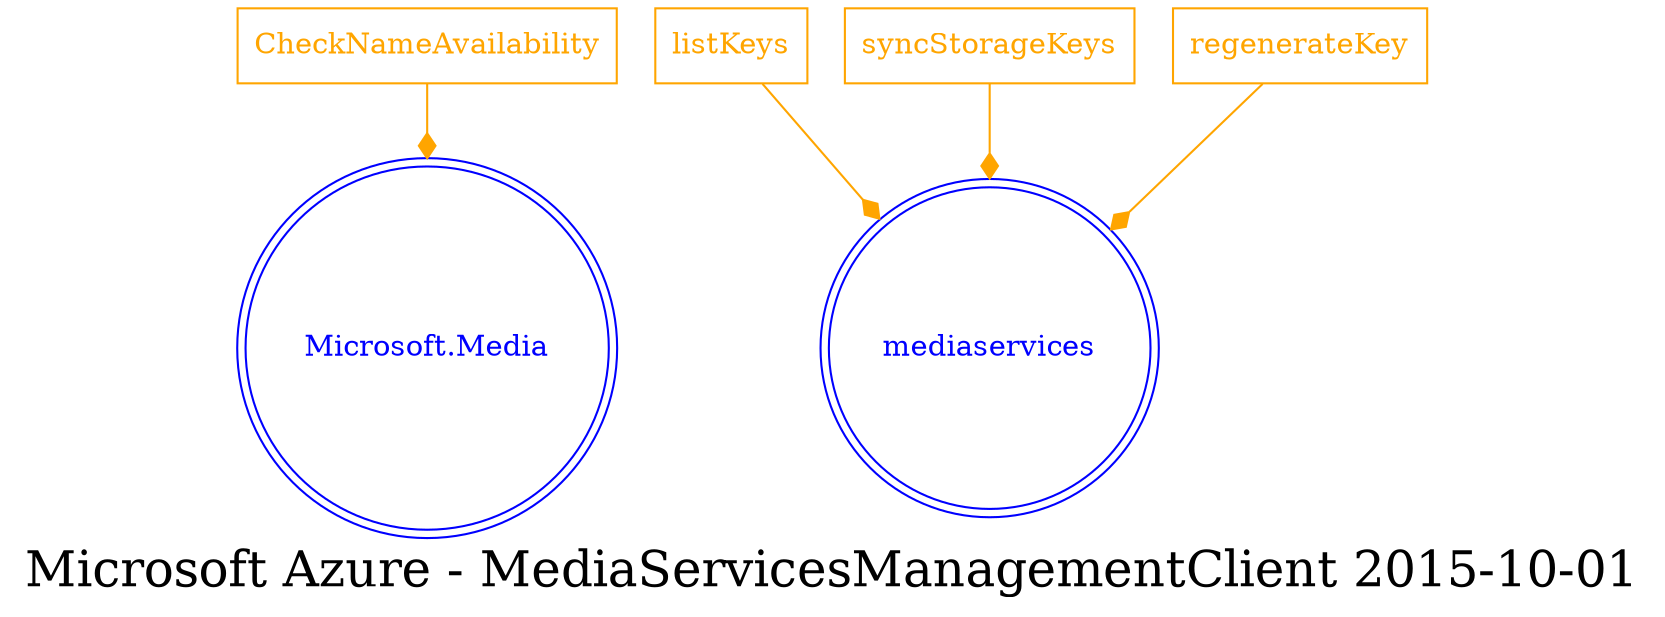 digraph LexiconGraph {
graph[label="Microsoft Azure - MediaServicesManagementClient 2015-10-01", fontsize=24]
splines=true
"Microsoft.Media" [color=blue, fontcolor=blue, shape=doublecircle]
"mediaservices" [color=blue, fontcolor=blue, shape=doublecircle]
"CheckNameAvailability" [color=orange, fontcolor=orange, shape=box]
"CheckNameAvailability" -> "Microsoft.Media" [color=orange, fontcolor=orange, arrowhead=diamond, arrowtail=none]
"listKeys" [color=orange, fontcolor=orange, shape=box]
"listKeys" -> "mediaservices" [color=orange, fontcolor=orange, arrowhead=diamond, arrowtail=none]
"syncStorageKeys" [color=orange, fontcolor=orange, shape=box]
"syncStorageKeys" -> "mediaservices" [color=orange, fontcolor=orange, arrowhead=diamond, arrowtail=none]
"regenerateKey" [color=orange, fontcolor=orange, shape=box]
"regenerateKey" -> "mediaservices" [color=orange, fontcolor=orange, arrowhead=diamond, arrowtail=none]
}
